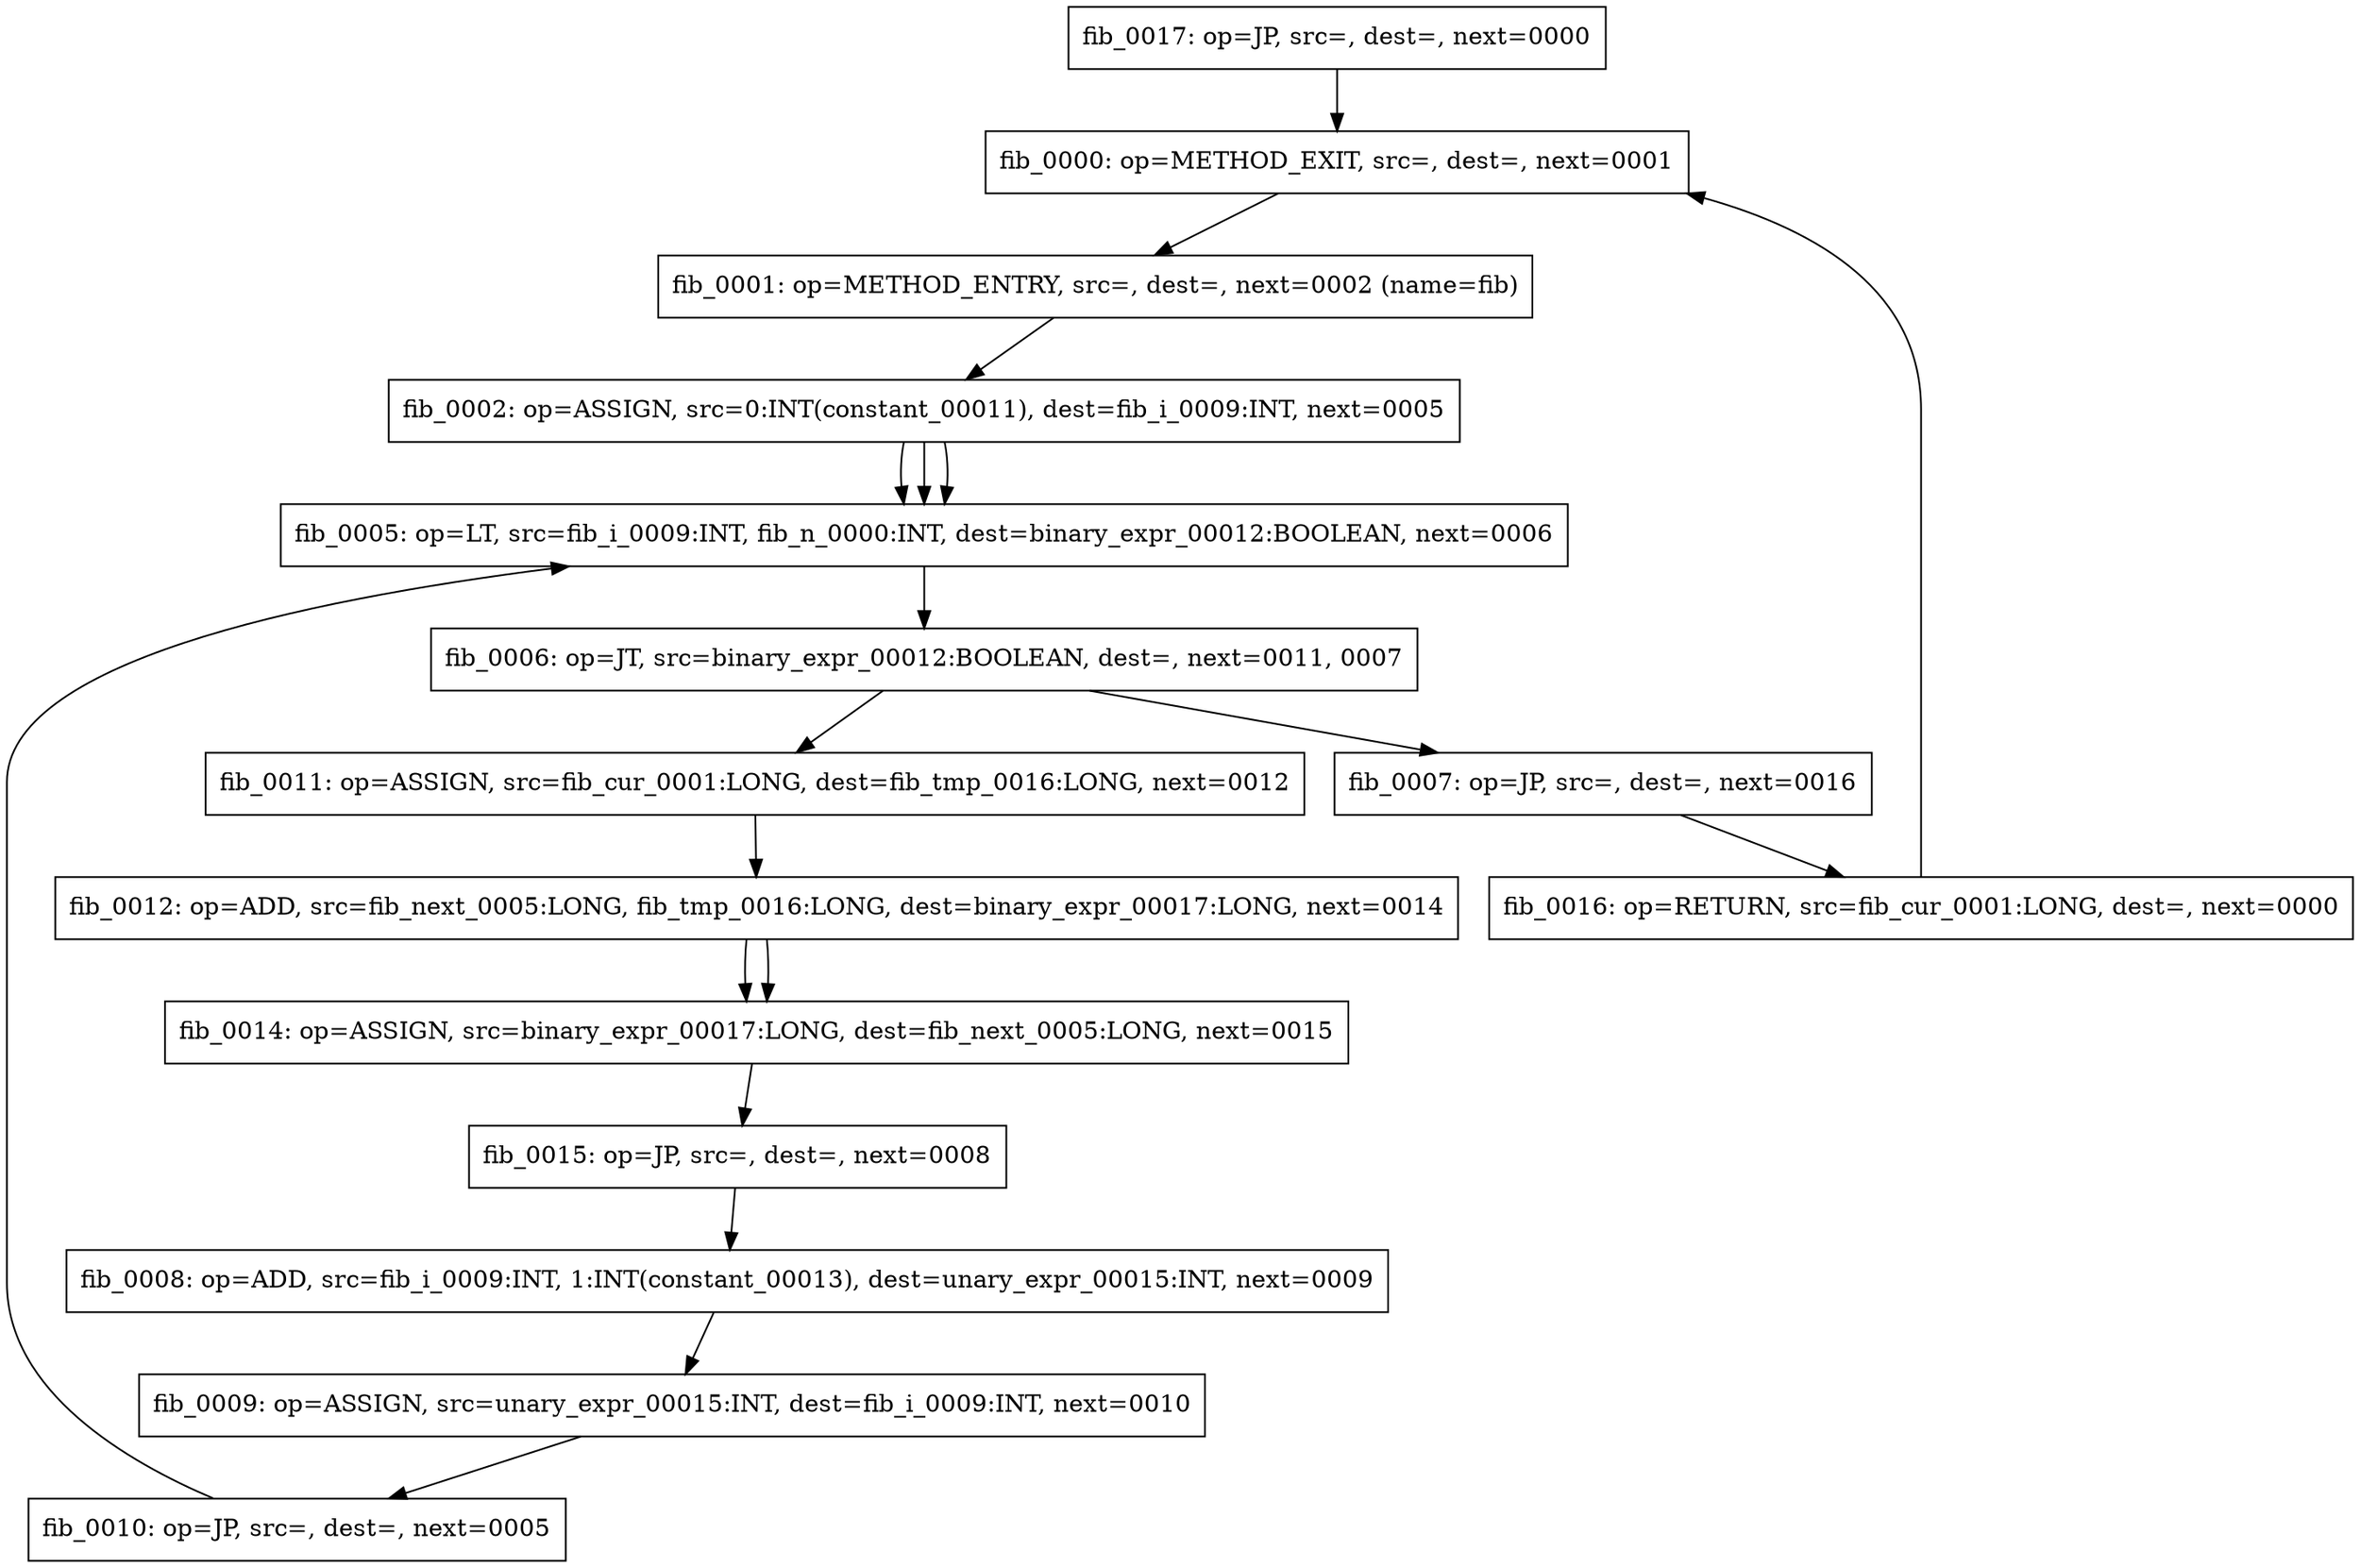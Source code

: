 digraph {
fib_0 [shape = box, label = "fib_0000: op=METHOD_EXIT, src=, dest=, next=0001"];
fib_0 -> fib_1;
fib_1 [shape = box, label = "fib_0001: op=METHOD_ENTRY, src=, dest=, next=0002 (name=fib)"];
fib_1 -> fib_2;
fib_2 [shape = box, label = "fib_0002: op=ASSIGN, src=0:LONG(constant_00004), dest=fib_cur_0001:LONG, next=0005"];
fib_2 -> fib_5;
fib_2 [shape = box, label = "fib_0002: op=ASSIGN, src=1:LONG(constant_00008), dest=fib_next_0005:LONG, next=0005"];
fib_2 -> fib_5;
fib_2 [shape = box, label = "fib_0002: op=ASSIGN, src=0:INT(constant_00011), dest=fib_i_0009:INT, next=0005"];
fib_2 -> fib_5;
fib_5 [shape = box, label = "fib_0005: op=LT, src=fib_i_0009:INT, fib_n_0000:INT, dest=binary_expr_00012:BOOLEAN, next=0006"];
fib_5 -> fib_6;
fib_6 [shape = box, label = "fib_0006: op=JT, src=binary_expr_00012:BOOLEAN, dest=, next=0011, 0007"];
fib_6 -> fib_11;
fib_6 [shape = box, label = "fib_0006: op=JT, src=binary_expr_00012:BOOLEAN, dest=, next=0011, 0007"];
fib_6 -> fib_7;
fib_7 [shape = box, label = "fib_0007: op=JP, src=, dest=, next=0016"];
fib_7 -> fib_16;
fib_8 [shape = box, label = "fib_0008: op=ADD, src=fib_i_0009:INT, 1:INT(constant_00013), dest=unary_expr_00015:INT, next=0009"];
fib_8 -> fib_9;
fib_9 [shape = box, label = "fib_0009: op=ASSIGN, src=unary_expr_00015:INT, dest=fib_i_0009:INT, next=0010"];
fib_9 -> fib_10;
fib_10 [shape = box, label = "fib_0010: op=JP, src=, dest=, next=0005"];
fib_10 -> fib_5;
fib_11 [shape = box, label = "fib_0011: op=ASSIGN, src=fib_cur_0001:LONG, dest=fib_tmp_0016:LONG, next=0012"];
fib_11 -> fib_12;
fib_12 [shape = box, label = "fib_0012: op=ASSIGN, src=fib_next_0005:LONG, dest=fib_cur_0001:LONG, next=0014"];
fib_12 -> fib_14;
fib_12 [shape = box, label = "fib_0012: op=ADD, src=fib_next_0005:LONG, fib_tmp_0016:LONG, dest=binary_expr_00017:LONG, next=0014"];
fib_12 -> fib_14;
fib_14 [shape = box, label = "fib_0014: op=ASSIGN, src=binary_expr_00017:LONG, dest=fib_next_0005:LONG, next=0015"];
fib_14 -> fib_15;
fib_15 [shape = box, label = "fib_0015: op=JP, src=, dest=, next=0008"];
fib_15 -> fib_8;
fib_16 [shape = box, label = "fib_0016: op=RETURN, src=fib_cur_0001:LONG, dest=, next=0000"];
fib_16 -> fib_0;
fib_17 [shape = box, label = "fib_0017: op=JP, src=, dest=, next=0000"];
fib_17 -> fib_0;
}
